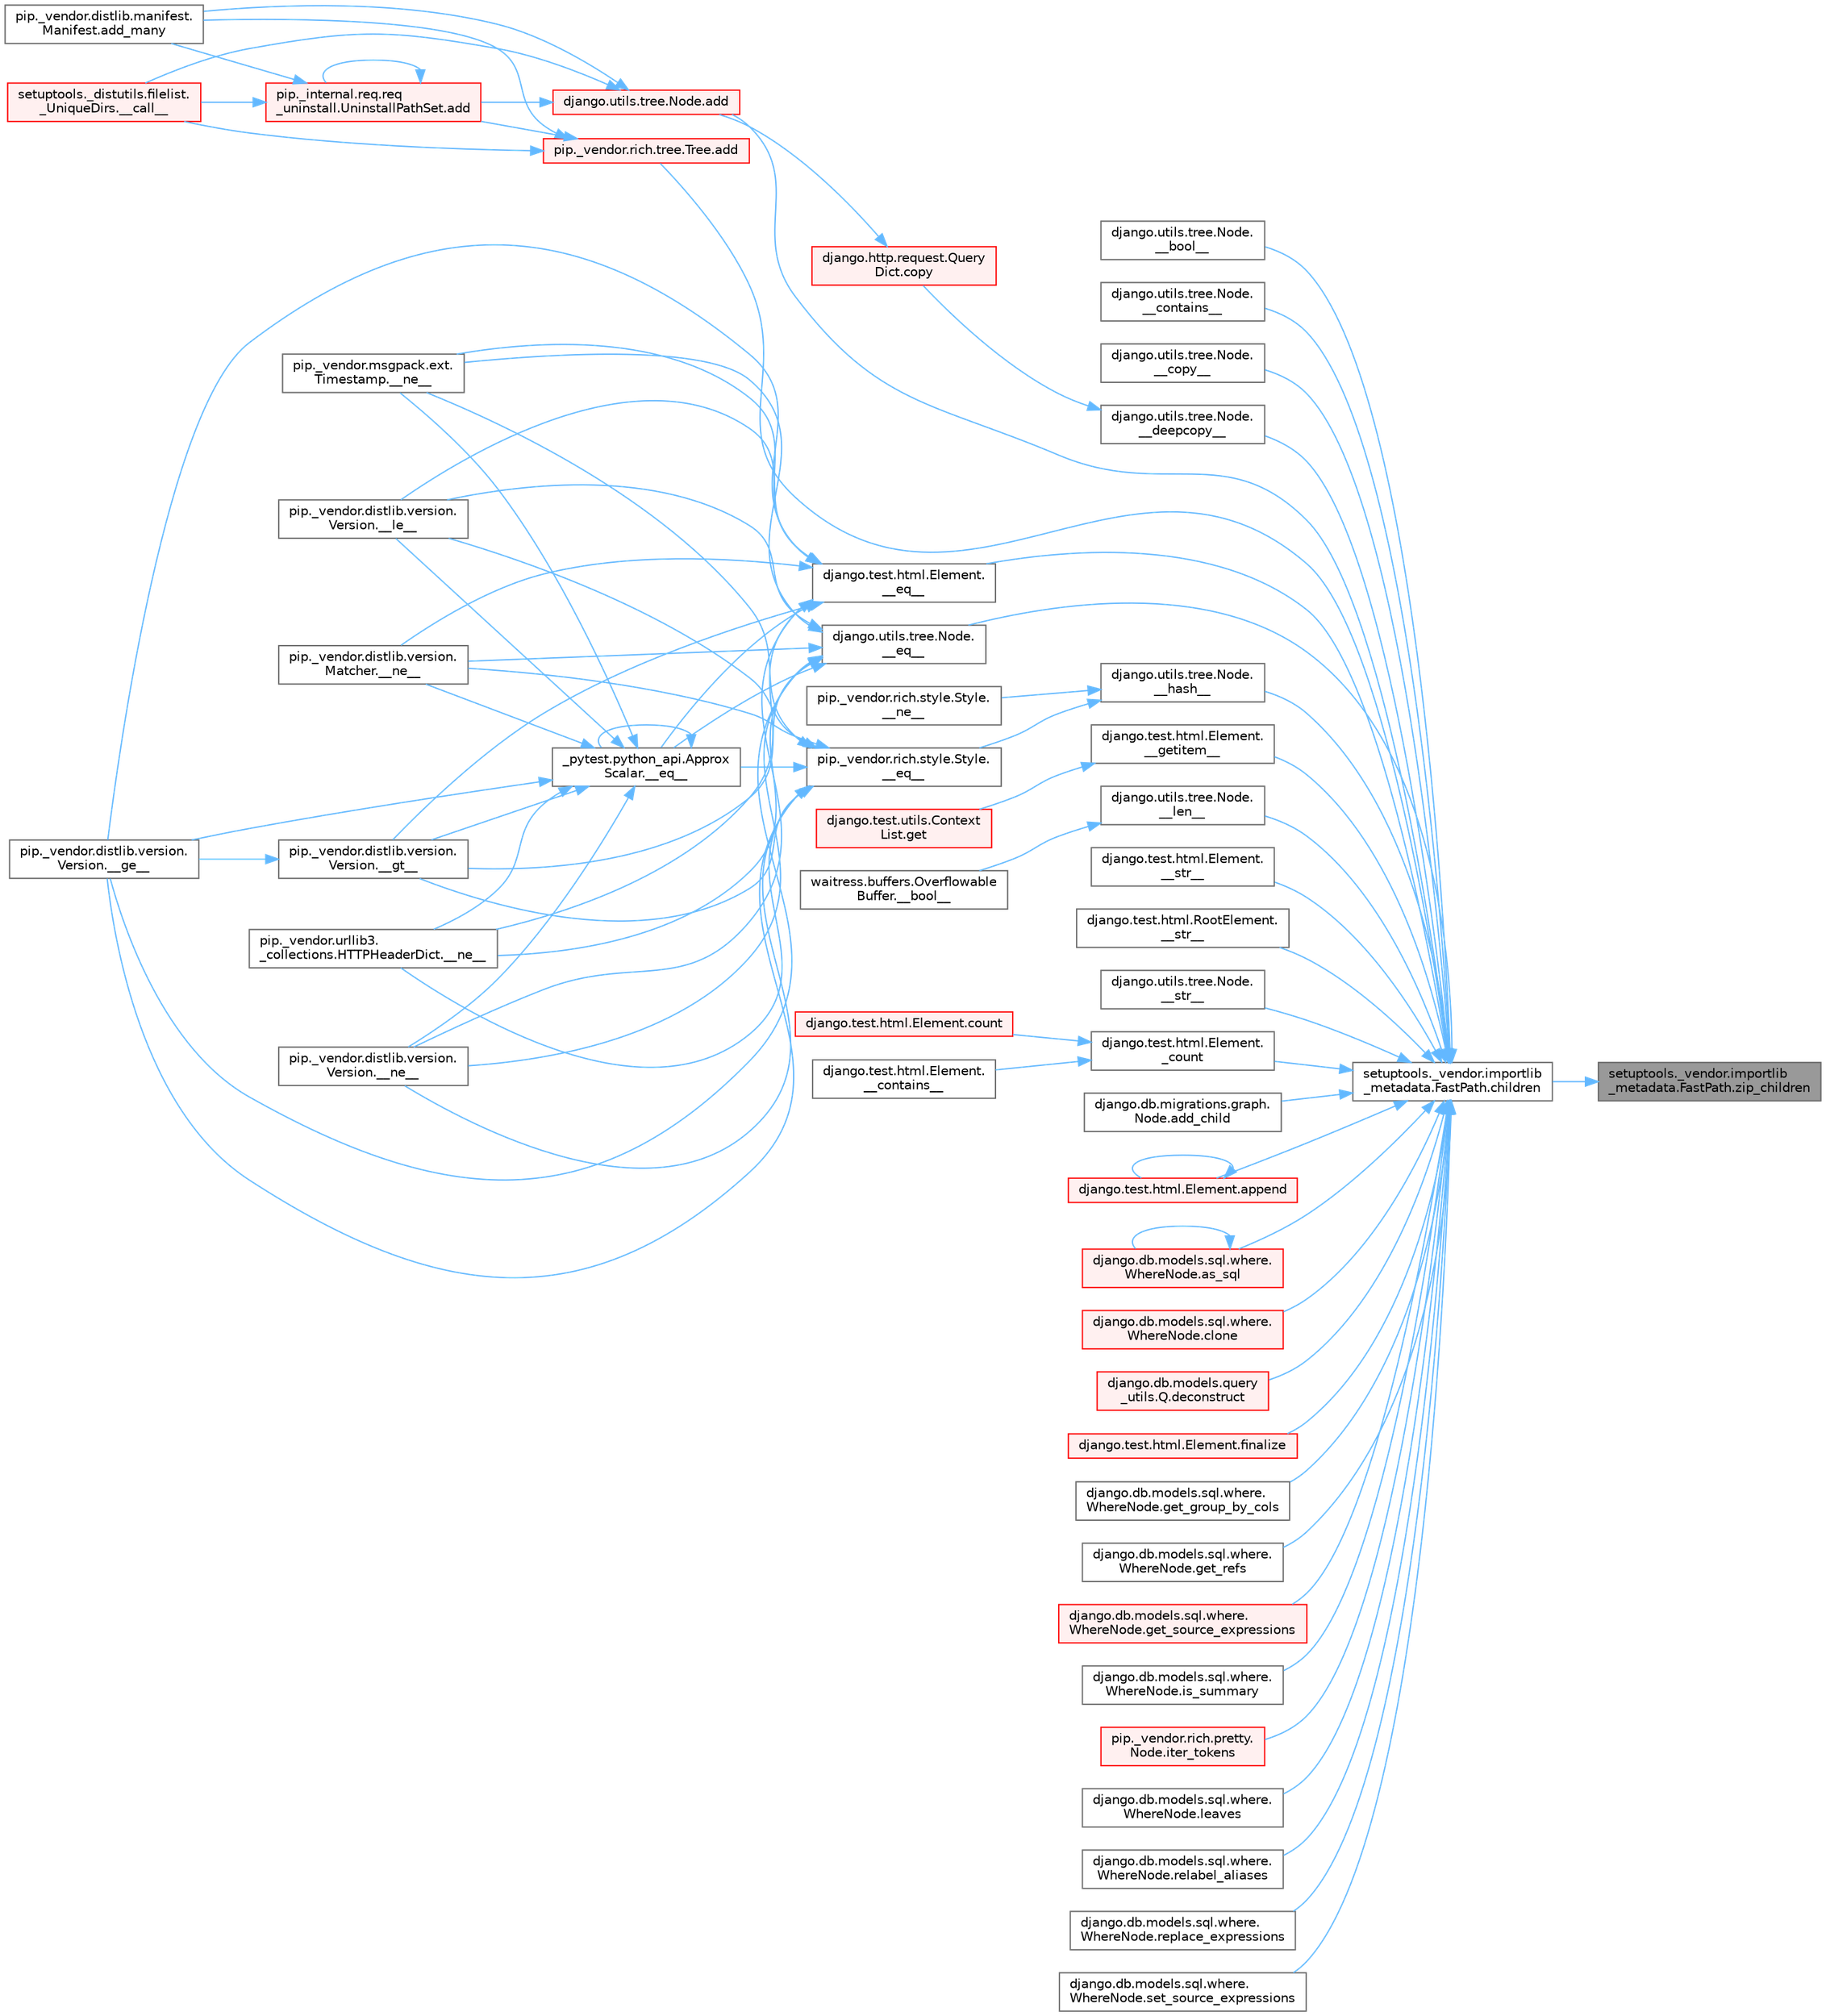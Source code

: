 digraph "setuptools._vendor.importlib_metadata.FastPath.zip_children"
{
 // LATEX_PDF_SIZE
  bgcolor="transparent";
  edge [fontname=Helvetica,fontsize=10,labelfontname=Helvetica,labelfontsize=10];
  node [fontname=Helvetica,fontsize=10,shape=box,height=0.2,width=0.4];
  rankdir="RL";
  Node1 [id="Node000001",label="setuptools._vendor.importlib\l_metadata.FastPath.zip_children",height=0.2,width=0.4,color="gray40", fillcolor="grey60", style="filled", fontcolor="black",tooltip=" "];
  Node1 -> Node2 [id="edge1_Node000001_Node000002",dir="back",color="steelblue1",style="solid",tooltip=" "];
  Node2 [id="Node000002",label="setuptools._vendor.importlib\l_metadata.FastPath.children",height=0.2,width=0.4,color="grey40", fillcolor="white", style="filled",URL="$classsetuptools_1_1__vendor_1_1importlib__metadata_1_1_fast_path.html#ae8a98951ae791370a141bb77fbfac749",tooltip=" "];
  Node2 -> Node3 [id="edge2_Node000002_Node000003",dir="back",color="steelblue1",style="solid",tooltip=" "];
  Node3 [id="Node000003",label="django.utils.tree.Node.\l__bool__",height=0.2,width=0.4,color="grey40", fillcolor="white", style="filled",URL="$classdjango_1_1utils_1_1tree_1_1_node.html#a70a56e9492f929d850eebc44de75e25c",tooltip=" "];
  Node2 -> Node4 [id="edge3_Node000002_Node000004",dir="back",color="steelblue1",style="solid",tooltip=" "];
  Node4 [id="Node000004",label="django.utils.tree.Node.\l__contains__",height=0.2,width=0.4,color="grey40", fillcolor="white", style="filled",URL="$classdjango_1_1utils_1_1tree_1_1_node.html#ab55c47b46f14e5fde108b1c3cf95d93a",tooltip=" "];
  Node2 -> Node5 [id="edge4_Node000002_Node000005",dir="back",color="steelblue1",style="solid",tooltip=" "];
  Node5 [id="Node000005",label="django.utils.tree.Node.\l__copy__",height=0.2,width=0.4,color="grey40", fillcolor="white", style="filled",URL="$classdjango_1_1utils_1_1tree_1_1_node.html#abae878f6b4500b8b241c23d8fac46e63",tooltip=" "];
  Node2 -> Node6 [id="edge5_Node000002_Node000006",dir="back",color="steelblue1",style="solid",tooltip=" "];
  Node6 [id="Node000006",label="django.utils.tree.Node.\l__deepcopy__",height=0.2,width=0.4,color="grey40", fillcolor="white", style="filled",URL="$classdjango_1_1utils_1_1tree_1_1_node.html#a38840c46ded3963808edbeec90765d6b",tooltip=" "];
  Node6 -> Node7 [id="edge6_Node000006_Node000007",dir="back",color="steelblue1",style="solid",tooltip=" "];
  Node7 [id="Node000007",label="django.http.request.Query\lDict.copy",height=0.2,width=0.4,color="red", fillcolor="#FFF0F0", style="filled",URL="$classdjango_1_1http_1_1request_1_1_query_dict.html#ada9e4956e62868c5587b9ffde7b358b5",tooltip=" "];
  Node7 -> Node168 [id="edge7_Node000007_Node000168",dir="back",color="steelblue1",style="solid",tooltip=" "];
  Node168 [id="Node000168",label="django.utils.tree.Node.add",height=0.2,width=0.4,color="red", fillcolor="#FFF0F0", style="filled",URL="$classdjango_1_1utils_1_1tree_1_1_node.html#a2c883d105b5c9cfd32bff72c7469f18c",tooltip=" "];
  Node168 -> Node169 [id="edge8_Node000168_Node000169",dir="back",color="steelblue1",style="solid",tooltip=" "];
  Node169 [id="Node000169",label="setuptools._distutils.filelist.\l_UniqueDirs.__call__",height=0.2,width=0.4,color="red", fillcolor="#FFF0F0", style="filled",URL="$classsetuptools_1_1__distutils_1_1filelist_1_1___unique_dirs.html#ae93f93be227a359a5acb33f43588be38",tooltip=" "];
  Node168 -> Node170 [id="edge9_Node000168_Node000170",dir="back",color="steelblue1",style="solid",tooltip=" "];
  Node170 [id="Node000170",label="pip._internal.req.req\l_uninstall.UninstallPathSet.add",height=0.2,width=0.4,color="red", fillcolor="#FFF0F0", style="filled",URL="$classpip_1_1__internal_1_1req_1_1req__uninstall_1_1_uninstall_path_set.html#ad34a919f45b9c89e6b0d59ec0d24ba4c",tooltip=" "];
  Node170 -> Node169 [id="edge10_Node000170_Node000169",dir="back",color="steelblue1",style="solid",tooltip=" "];
  Node170 -> Node170 [id="edge11_Node000170_Node000170",dir="back",color="steelblue1",style="solid",tooltip=" "];
  Node170 -> Node171 [id="edge12_Node000170_Node000171",dir="back",color="steelblue1",style="solid",tooltip=" "];
  Node171 [id="Node000171",label="pip._vendor.distlib.manifest.\lManifest.add_many",height=0.2,width=0.4,color="grey40", fillcolor="white", style="filled",URL="$classpip_1_1__vendor_1_1distlib_1_1manifest_1_1_manifest.html#aedd3a1430fdbbc656b0c203b798ad944",tooltip=" "];
  Node168 -> Node171 [id="edge13_Node000168_Node000171",dir="back",color="steelblue1",style="solid",tooltip=" "];
  Node2 -> Node962 [id="edge14_Node000002_Node000962",dir="back",color="steelblue1",style="solid",tooltip=" "];
  Node962 [id="Node000962",label="django.test.html.Element.\l__eq__",height=0.2,width=0.4,color="grey40", fillcolor="white", style="filled",URL="$classdjango_1_1test_1_1html_1_1_element.html#a287e83f2ae4a6f13b9e00d7b70ee5d47",tooltip=" "];
  Node962 -> Node82 [id="edge15_Node000962_Node000082",dir="back",color="steelblue1",style="solid",tooltip=" "];
  Node82 [id="Node000082",label="_pytest.python_api.Approx\lScalar.__eq__",height=0.2,width=0.4,color="grey40", fillcolor="white", style="filled",URL="$class__pytest_1_1python__api_1_1_approx_scalar.html#af4601ee4ca7409927f88c83ebfc3d923",tooltip=" "];
  Node82 -> Node82 [id="edge16_Node000082_Node000082",dir="back",color="steelblue1",style="solid",tooltip=" "];
  Node82 -> Node83 [id="edge17_Node000082_Node000083",dir="back",color="steelblue1",style="solid",tooltip=" "];
  Node83 [id="Node000083",label="pip._vendor.distlib.version.\lVersion.__ge__",height=0.2,width=0.4,color="grey40", fillcolor="white", style="filled",URL="$classpip_1_1__vendor_1_1distlib_1_1version_1_1_version.html#aa6b7b889cebc687ddb5ed9040d01b1ec",tooltip=" "];
  Node82 -> Node84 [id="edge18_Node000082_Node000084",dir="back",color="steelblue1",style="solid",tooltip=" "];
  Node84 [id="Node000084",label="pip._vendor.distlib.version.\lVersion.__gt__",height=0.2,width=0.4,color="grey40", fillcolor="white", style="filled",URL="$classpip_1_1__vendor_1_1distlib_1_1version_1_1_version.html#a51cf0c8da1bb6829173ff6861b10cb5f",tooltip=" "];
  Node84 -> Node83 [id="edge19_Node000084_Node000083",dir="back",color="steelblue1",style="solid",tooltip=" "];
  Node82 -> Node85 [id="edge20_Node000082_Node000085",dir="back",color="steelblue1",style="solid",tooltip=" "];
  Node85 [id="Node000085",label="pip._vendor.distlib.version.\lVersion.__le__",height=0.2,width=0.4,color="grey40", fillcolor="white", style="filled",URL="$classpip_1_1__vendor_1_1distlib_1_1version_1_1_version.html#ae5e2c5d9b76377e286fcf92a382cbb8b",tooltip=" "];
  Node82 -> Node86 [id="edge21_Node000082_Node000086",dir="back",color="steelblue1",style="solid",tooltip=" "];
  Node86 [id="Node000086",label="pip._vendor.distlib.version.\lMatcher.__ne__",height=0.2,width=0.4,color="grey40", fillcolor="white", style="filled",URL="$classpip_1_1__vendor_1_1distlib_1_1version_1_1_matcher.html#a24f8f8a4686bff3018fee5d22f4e02f1",tooltip=" "];
  Node82 -> Node87 [id="edge22_Node000082_Node000087",dir="back",color="steelblue1",style="solid",tooltip=" "];
  Node87 [id="Node000087",label="pip._vendor.distlib.version.\lVersion.__ne__",height=0.2,width=0.4,color="grey40", fillcolor="white", style="filled",URL="$classpip_1_1__vendor_1_1distlib_1_1version_1_1_version.html#aea3cdf6db007318ab1a2e8d144e2a4a1",tooltip=" "];
  Node82 -> Node88 [id="edge23_Node000082_Node000088",dir="back",color="steelblue1",style="solid",tooltip=" "];
  Node88 [id="Node000088",label="pip._vendor.msgpack.ext.\lTimestamp.__ne__",height=0.2,width=0.4,color="grey40", fillcolor="white", style="filled",URL="$classpip_1_1__vendor_1_1msgpack_1_1ext_1_1_timestamp.html#ac38b8cada8075f7a1133b06bc99b2317",tooltip=" "];
  Node82 -> Node89 [id="edge24_Node000082_Node000089",dir="back",color="steelblue1",style="solid",tooltip=" "];
  Node89 [id="Node000089",label="pip._vendor.urllib3.\l_collections.HTTPHeaderDict.__ne__",height=0.2,width=0.4,color="grey40", fillcolor="white", style="filled",URL="$classpip_1_1__vendor_1_1urllib3_1_1__collections_1_1_h_t_t_p_header_dict.html#aa7766a9499d33160a1258e140e35a806",tooltip=" "];
  Node962 -> Node83 [id="edge25_Node000962_Node000083",dir="back",color="steelblue1",style="solid",tooltip=" "];
  Node962 -> Node84 [id="edge26_Node000962_Node000084",dir="back",color="steelblue1",style="solid",tooltip=" "];
  Node962 -> Node85 [id="edge27_Node000962_Node000085",dir="back",color="steelblue1",style="solid",tooltip=" "];
  Node962 -> Node86 [id="edge28_Node000962_Node000086",dir="back",color="steelblue1",style="solid",tooltip=" "];
  Node962 -> Node87 [id="edge29_Node000962_Node000087",dir="back",color="steelblue1",style="solid",tooltip=" "];
  Node962 -> Node88 [id="edge30_Node000962_Node000088",dir="back",color="steelblue1",style="solid",tooltip=" "];
  Node962 -> Node89 [id="edge31_Node000962_Node000089",dir="back",color="steelblue1",style="solid",tooltip=" "];
  Node2 -> Node1191 [id="edge32_Node000002_Node001191",dir="back",color="steelblue1",style="solid",tooltip=" "];
  Node1191 [id="Node001191",label="django.utils.tree.Node.\l__eq__",height=0.2,width=0.4,color="grey40", fillcolor="white", style="filled",URL="$classdjango_1_1utils_1_1tree_1_1_node.html#a0004316d098c61c046aef21dece2cce8",tooltip=" "];
  Node1191 -> Node82 [id="edge33_Node001191_Node000082",dir="back",color="steelblue1",style="solid",tooltip=" "];
  Node1191 -> Node83 [id="edge34_Node001191_Node000083",dir="back",color="steelblue1",style="solid",tooltip=" "];
  Node1191 -> Node84 [id="edge35_Node001191_Node000084",dir="back",color="steelblue1",style="solid",tooltip=" "];
  Node1191 -> Node85 [id="edge36_Node001191_Node000085",dir="back",color="steelblue1",style="solid",tooltip=" "];
  Node1191 -> Node86 [id="edge37_Node001191_Node000086",dir="back",color="steelblue1",style="solid",tooltip=" "];
  Node1191 -> Node87 [id="edge38_Node001191_Node000087",dir="back",color="steelblue1",style="solid",tooltip=" "];
  Node1191 -> Node88 [id="edge39_Node001191_Node000088",dir="back",color="steelblue1",style="solid",tooltip=" "];
  Node1191 -> Node89 [id="edge40_Node001191_Node000089",dir="back",color="steelblue1",style="solid",tooltip=" "];
  Node2 -> Node1192 [id="edge41_Node000002_Node001192",dir="back",color="steelblue1",style="solid",tooltip=" "];
  Node1192 [id="Node001192",label="django.test.html.Element.\l__getitem__",height=0.2,width=0.4,color="grey40", fillcolor="white", style="filled",URL="$classdjango_1_1test_1_1html_1_1_element.html#a50df5974a8fa0b0bdc93fdbeb2db7a49",tooltip=" "];
  Node1192 -> Node19 [id="edge42_Node001192_Node000019",dir="back",color="steelblue1",style="solid",tooltip=" "];
  Node19 [id="Node000019",label="django.test.utils.Context\lList.get",height=0.2,width=0.4,color="red", fillcolor="#FFF0F0", style="filled",URL="$classdjango_1_1test_1_1utils_1_1_context_list.html#a1797663a8ac92f44dcb9ad281a896842",tooltip=" "];
  Node2 -> Node1193 [id="edge43_Node000002_Node001193",dir="back",color="steelblue1",style="solid",tooltip=" "];
  Node1193 [id="Node001193",label="django.utils.tree.Node.\l__hash__",height=0.2,width=0.4,color="grey40", fillcolor="white", style="filled",URL="$classdjango_1_1utils_1_1tree_1_1_node.html#ad90478bdeb4e4284385a20cb629f5b9c",tooltip=" "];
  Node1193 -> Node92 [id="edge44_Node001193_Node000092",dir="back",color="steelblue1",style="solid",tooltip=" "];
  Node92 [id="Node000092",label="pip._vendor.rich.style.Style.\l__eq__",height=0.2,width=0.4,color="grey40", fillcolor="white", style="filled",URL="$classpip_1_1__vendor_1_1rich_1_1style_1_1_style.html#aa1040cd22d3171dc8ac3f0ce31653284",tooltip=" "];
  Node92 -> Node82 [id="edge45_Node000092_Node000082",dir="back",color="steelblue1",style="solid",tooltip=" "];
  Node92 -> Node83 [id="edge46_Node000092_Node000083",dir="back",color="steelblue1",style="solid",tooltip=" "];
  Node92 -> Node84 [id="edge47_Node000092_Node000084",dir="back",color="steelblue1",style="solid",tooltip=" "];
  Node92 -> Node85 [id="edge48_Node000092_Node000085",dir="back",color="steelblue1",style="solid",tooltip=" "];
  Node92 -> Node86 [id="edge49_Node000092_Node000086",dir="back",color="steelblue1",style="solid",tooltip=" "];
  Node92 -> Node87 [id="edge50_Node000092_Node000087",dir="back",color="steelblue1",style="solid",tooltip=" "];
  Node92 -> Node88 [id="edge51_Node000092_Node000088",dir="back",color="steelblue1",style="solid",tooltip=" "];
  Node92 -> Node89 [id="edge52_Node000092_Node000089",dir="back",color="steelblue1",style="solid",tooltip=" "];
  Node1193 -> Node93 [id="edge53_Node001193_Node000093",dir="back",color="steelblue1",style="solid",tooltip=" "];
  Node93 [id="Node000093",label="pip._vendor.rich.style.Style.\l__ne__",height=0.2,width=0.4,color="grey40", fillcolor="white", style="filled",URL="$classpip_1_1__vendor_1_1rich_1_1style_1_1_style.html#a97595d869459e2d619505c87c0b9fe81",tooltip=" "];
  Node2 -> Node1194 [id="edge54_Node000002_Node001194",dir="back",color="steelblue1",style="solid",tooltip=" "];
  Node1194 [id="Node001194",label="django.utils.tree.Node.\l__len__",height=0.2,width=0.4,color="grey40", fillcolor="white", style="filled",URL="$classdjango_1_1utils_1_1tree_1_1_node.html#adfb069350f968cc822337df8dd3972cd",tooltip=" "];
  Node1194 -> Node120 [id="edge55_Node001194_Node000120",dir="back",color="steelblue1",style="solid",tooltip=" "];
  Node120 [id="Node000120",label="waitress.buffers.Overflowable\lBuffer.__bool__",height=0.2,width=0.4,color="grey40", fillcolor="white", style="filled",URL="$classwaitress_1_1buffers_1_1_overflowable_buffer.html#afb6d9eccdeea0e50b91f9281878e017a",tooltip=" "];
  Node2 -> Node1018 [id="edge56_Node000002_Node001018",dir="back",color="steelblue1",style="solid",tooltip=" "];
  Node1018 [id="Node001018",label="django.test.html.Element.\l__str__",height=0.2,width=0.4,color="grey40", fillcolor="white", style="filled",URL="$classdjango_1_1test_1_1html_1_1_element.html#a64d65b77132b5ae721ff0862e0440d38",tooltip=" "];
  Node2 -> Node1195 [id="edge57_Node000002_Node001195",dir="back",color="steelblue1",style="solid",tooltip=" "];
  Node1195 [id="Node001195",label="django.test.html.RootElement.\l__str__",height=0.2,width=0.4,color="grey40", fillcolor="white", style="filled",URL="$classdjango_1_1test_1_1html_1_1_root_element.html#a0a23f27acaaafe4eec2628245fbfd399",tooltip=" "];
  Node2 -> Node1196 [id="edge58_Node000002_Node001196",dir="back",color="steelblue1",style="solid",tooltip=" "];
  Node1196 [id="Node001196",label="django.utils.tree.Node.\l__str__",height=0.2,width=0.4,color="grey40", fillcolor="white", style="filled",URL="$classdjango_1_1utils_1_1tree_1_1_node.html#af5edff9bf0b3238652c57425e2eda469",tooltip=" "];
  Node2 -> Node1197 [id="edge59_Node000002_Node001197",dir="back",color="steelblue1",style="solid",tooltip=" "];
  Node1197 [id="Node001197",label="django.test.html.Element.\l_count",height=0.2,width=0.4,color="grey40", fillcolor="white", style="filled",URL="$classdjango_1_1test_1_1html_1_1_element.html#a41931b250e40c64a492d92a08ecda738",tooltip=" "];
  Node1197 -> Node1198 [id="edge60_Node001197_Node001198",dir="back",color="steelblue1",style="solid",tooltip=" "];
  Node1198 [id="Node001198",label="django.test.html.Element.\l__contains__",height=0.2,width=0.4,color="grey40", fillcolor="white", style="filled",URL="$classdjango_1_1test_1_1html_1_1_element.html#a227aa6f6e0a822f619c2187f566e9e01",tooltip=" "];
  Node1197 -> Node1199 [id="edge61_Node001197_Node001199",dir="back",color="steelblue1",style="solid",tooltip=" "];
  Node1199 [id="Node001199",label="django.test.html.Element.count",height=0.2,width=0.4,color="red", fillcolor="#FFF0F0", style="filled",URL="$classdjango_1_1test_1_1html_1_1_element.html#a4ec3c5c3429fb44a2715de6f0fab7864",tooltip=" "];
  Node2 -> Node168 [id="edge62_Node000002_Node000168",dir="back",color="steelblue1",style="solid",tooltip=" "];
  Node2 -> Node1213 [id="edge63_Node000002_Node001213",dir="back",color="steelblue1",style="solid",tooltip=" "];
  Node1213 [id="Node001213",label="pip._vendor.rich.tree.Tree.add",height=0.2,width=0.4,color="red", fillcolor="#FFF0F0", style="filled",URL="$classpip_1_1__vendor_1_1rich_1_1tree_1_1_tree.html#a0ce550864757b1ee2756237b6e754aae",tooltip=" "];
  Node1213 -> Node169 [id="edge64_Node001213_Node000169",dir="back",color="steelblue1",style="solid",tooltip=" "];
  Node1213 -> Node170 [id="edge65_Node001213_Node000170",dir="back",color="steelblue1",style="solid",tooltip=" "];
  Node1213 -> Node171 [id="edge66_Node001213_Node000171",dir="back",color="steelblue1",style="solid",tooltip=" "];
  Node2 -> Node1214 [id="edge67_Node000002_Node001214",dir="back",color="steelblue1",style="solid",tooltip=" "];
  Node1214 [id="Node001214",label="django.db.migrations.graph.\lNode.add_child",height=0.2,width=0.4,color="grey40", fillcolor="white", style="filled",URL="$classdjango_1_1db_1_1migrations_1_1graph_1_1_node.html#ab19fb2c4c58dbfa6d5223c59d5cad529",tooltip=" "];
  Node2 -> Node1215 [id="edge68_Node000002_Node001215",dir="back",color="steelblue1",style="solid",tooltip=" "];
  Node1215 [id="Node001215",label="django.test.html.Element.append",height=0.2,width=0.4,color="red", fillcolor="#FFF0F0", style="filled",URL="$classdjango_1_1test_1_1html_1_1_element.html#a777b8a687c36ca1eae49eabec1963e0c",tooltip=" "];
  Node1215 -> Node1215 [id="edge69_Node001215_Node001215",dir="back",color="steelblue1",style="solid",tooltip=" "];
  Node2 -> Node1216 [id="edge70_Node000002_Node001216",dir="back",color="steelblue1",style="solid",tooltip=" "];
  Node1216 [id="Node001216",label="django.db.models.sql.where.\lWhereNode.as_sql",height=0.2,width=0.4,color="red", fillcolor="#FFF0F0", style="filled",URL="$classdjango_1_1db_1_1models_1_1sql_1_1where_1_1_where_node.html#aea3cf4a913c71f0c181e6e81b819b590",tooltip=" "];
  Node1216 -> Node1216 [id="edge71_Node001216_Node001216",dir="back",color="steelblue1",style="solid",tooltip=" "];
  Node2 -> Node301 [id="edge72_Node000002_Node000301",dir="back",color="steelblue1",style="solid",tooltip=" "];
  Node301 [id="Node000301",label="django.db.models.sql.where.\lWhereNode.clone",height=0.2,width=0.4,color="red", fillcolor="#FFF0F0", style="filled",URL="$classdjango_1_1db_1_1models_1_1sql_1_1where_1_1_where_node.html#a0faff63950b774ce4ad391ea1f6b6d2c",tooltip=" "];
  Node2 -> Node1217 [id="edge73_Node000002_Node001217",dir="back",color="steelblue1",style="solid",tooltip=" "];
  Node1217 [id="Node001217",label="django.db.models.query\l_utils.Q.deconstruct",height=0.2,width=0.4,color="red", fillcolor="#FFF0F0", style="filled",URL="$classdjango_1_1db_1_1models_1_1query__utils_1_1_q.html#ac606e6b94b4af8af0edbd144709ff4d9",tooltip=" "];
  Node2 -> Node1218 [id="edge74_Node000002_Node001218",dir="back",color="steelblue1",style="solid",tooltip=" "];
  Node1218 [id="Node001218",label="django.test.html.Element.finalize",height=0.2,width=0.4,color="red", fillcolor="#FFF0F0", style="filled",URL="$classdjango_1_1test_1_1html_1_1_element.html#a43e85666da059388c8c88f8c4728d412",tooltip=" "];
  Node2 -> Node1221 [id="edge75_Node000002_Node001221",dir="back",color="steelblue1",style="solid",tooltip=" "];
  Node1221 [id="Node001221",label="django.db.models.sql.where.\lWhereNode.get_group_by_cols",height=0.2,width=0.4,color="grey40", fillcolor="white", style="filled",URL="$classdjango_1_1db_1_1models_1_1sql_1_1where_1_1_where_node.html#a8a251bb874845d5d826007c1bd01becd",tooltip=" "];
  Node2 -> Node1222 [id="edge76_Node000002_Node001222",dir="back",color="steelblue1",style="solid",tooltip=" "];
  Node1222 [id="Node001222",label="django.db.models.sql.where.\lWhereNode.get_refs",height=0.2,width=0.4,color="grey40", fillcolor="white", style="filled",URL="$classdjango_1_1db_1_1models_1_1sql_1_1where_1_1_where_node.html#a0fca493aedbb4f97cc371002f61705f8",tooltip=" "];
  Node2 -> Node1223 [id="edge77_Node000002_Node001223",dir="back",color="steelblue1",style="solid",tooltip=" "];
  Node1223 [id="Node001223",label="django.db.models.sql.where.\lWhereNode.get_source_expressions",height=0.2,width=0.4,color="red", fillcolor="#FFF0F0", style="filled",URL="$classdjango_1_1db_1_1models_1_1sql_1_1where_1_1_where_node.html#ae3155308ff1faf4914e3e7f0134f49d7",tooltip=" "];
  Node2 -> Node1559 [id="edge78_Node000002_Node001559",dir="back",color="steelblue1",style="solid",tooltip=" "];
  Node1559 [id="Node001559",label="django.db.models.sql.where.\lWhereNode.is_summary",height=0.2,width=0.4,color="grey40", fillcolor="white", style="filled",URL="$classdjango_1_1db_1_1models_1_1sql_1_1where_1_1_where_node.html#a5ccaa2ffb892fb471dcc890c220f2870",tooltip=" "];
  Node2 -> Node1560 [id="edge79_Node000002_Node001560",dir="back",color="steelblue1",style="solid",tooltip=" "];
  Node1560 [id="Node001560",label="pip._vendor.rich.pretty.\lNode.iter_tokens",height=0.2,width=0.4,color="red", fillcolor="#FFF0F0", style="filled",URL="$classpip_1_1__vendor_1_1rich_1_1pretty_1_1_node.html#a0aa14e355c4ac08308ae1a96f9d3ebc2",tooltip=" "];
  Node2 -> Node1563 [id="edge80_Node000002_Node001563",dir="back",color="steelblue1",style="solid",tooltip=" "];
  Node1563 [id="Node001563",label="django.db.models.sql.where.\lWhereNode.leaves",height=0.2,width=0.4,color="grey40", fillcolor="white", style="filled",URL="$classdjango_1_1db_1_1models_1_1sql_1_1where_1_1_where_node.html#a517032e8f6a9c2ab5667dfa7af5e7c78",tooltip=" "];
  Node2 -> Node1564 [id="edge81_Node000002_Node001564",dir="back",color="steelblue1",style="solid",tooltip=" "];
  Node1564 [id="Node001564",label="django.db.models.sql.where.\lWhereNode.relabel_aliases",height=0.2,width=0.4,color="grey40", fillcolor="white", style="filled",URL="$classdjango_1_1db_1_1models_1_1sql_1_1where_1_1_where_node.html#aa711da79e8d50721aac88462d8fd7aa3",tooltip=" "];
  Node2 -> Node340 [id="edge82_Node000002_Node000340",dir="back",color="steelblue1",style="solid",tooltip=" "];
  Node340 [id="Node000340",label="django.db.models.sql.where.\lWhereNode.replace_expressions",height=0.2,width=0.4,color="grey40", fillcolor="white", style="filled",URL="$classdjango_1_1db_1_1models_1_1sql_1_1where_1_1_where_node.html#a1cc3580a7f4a51605b52ae4a9653b3ac",tooltip=" "];
  Node2 -> Node1565 [id="edge83_Node000002_Node001565",dir="back",color="steelblue1",style="solid",tooltip=" "];
  Node1565 [id="Node001565",label="django.db.models.sql.where.\lWhereNode.set_source_expressions",height=0.2,width=0.4,color="grey40", fillcolor="white", style="filled",URL="$classdjango_1_1db_1_1models_1_1sql_1_1where_1_1_where_node.html#a23354972ea3d95bd6c33df045d213ed6",tooltip=" "];
}
